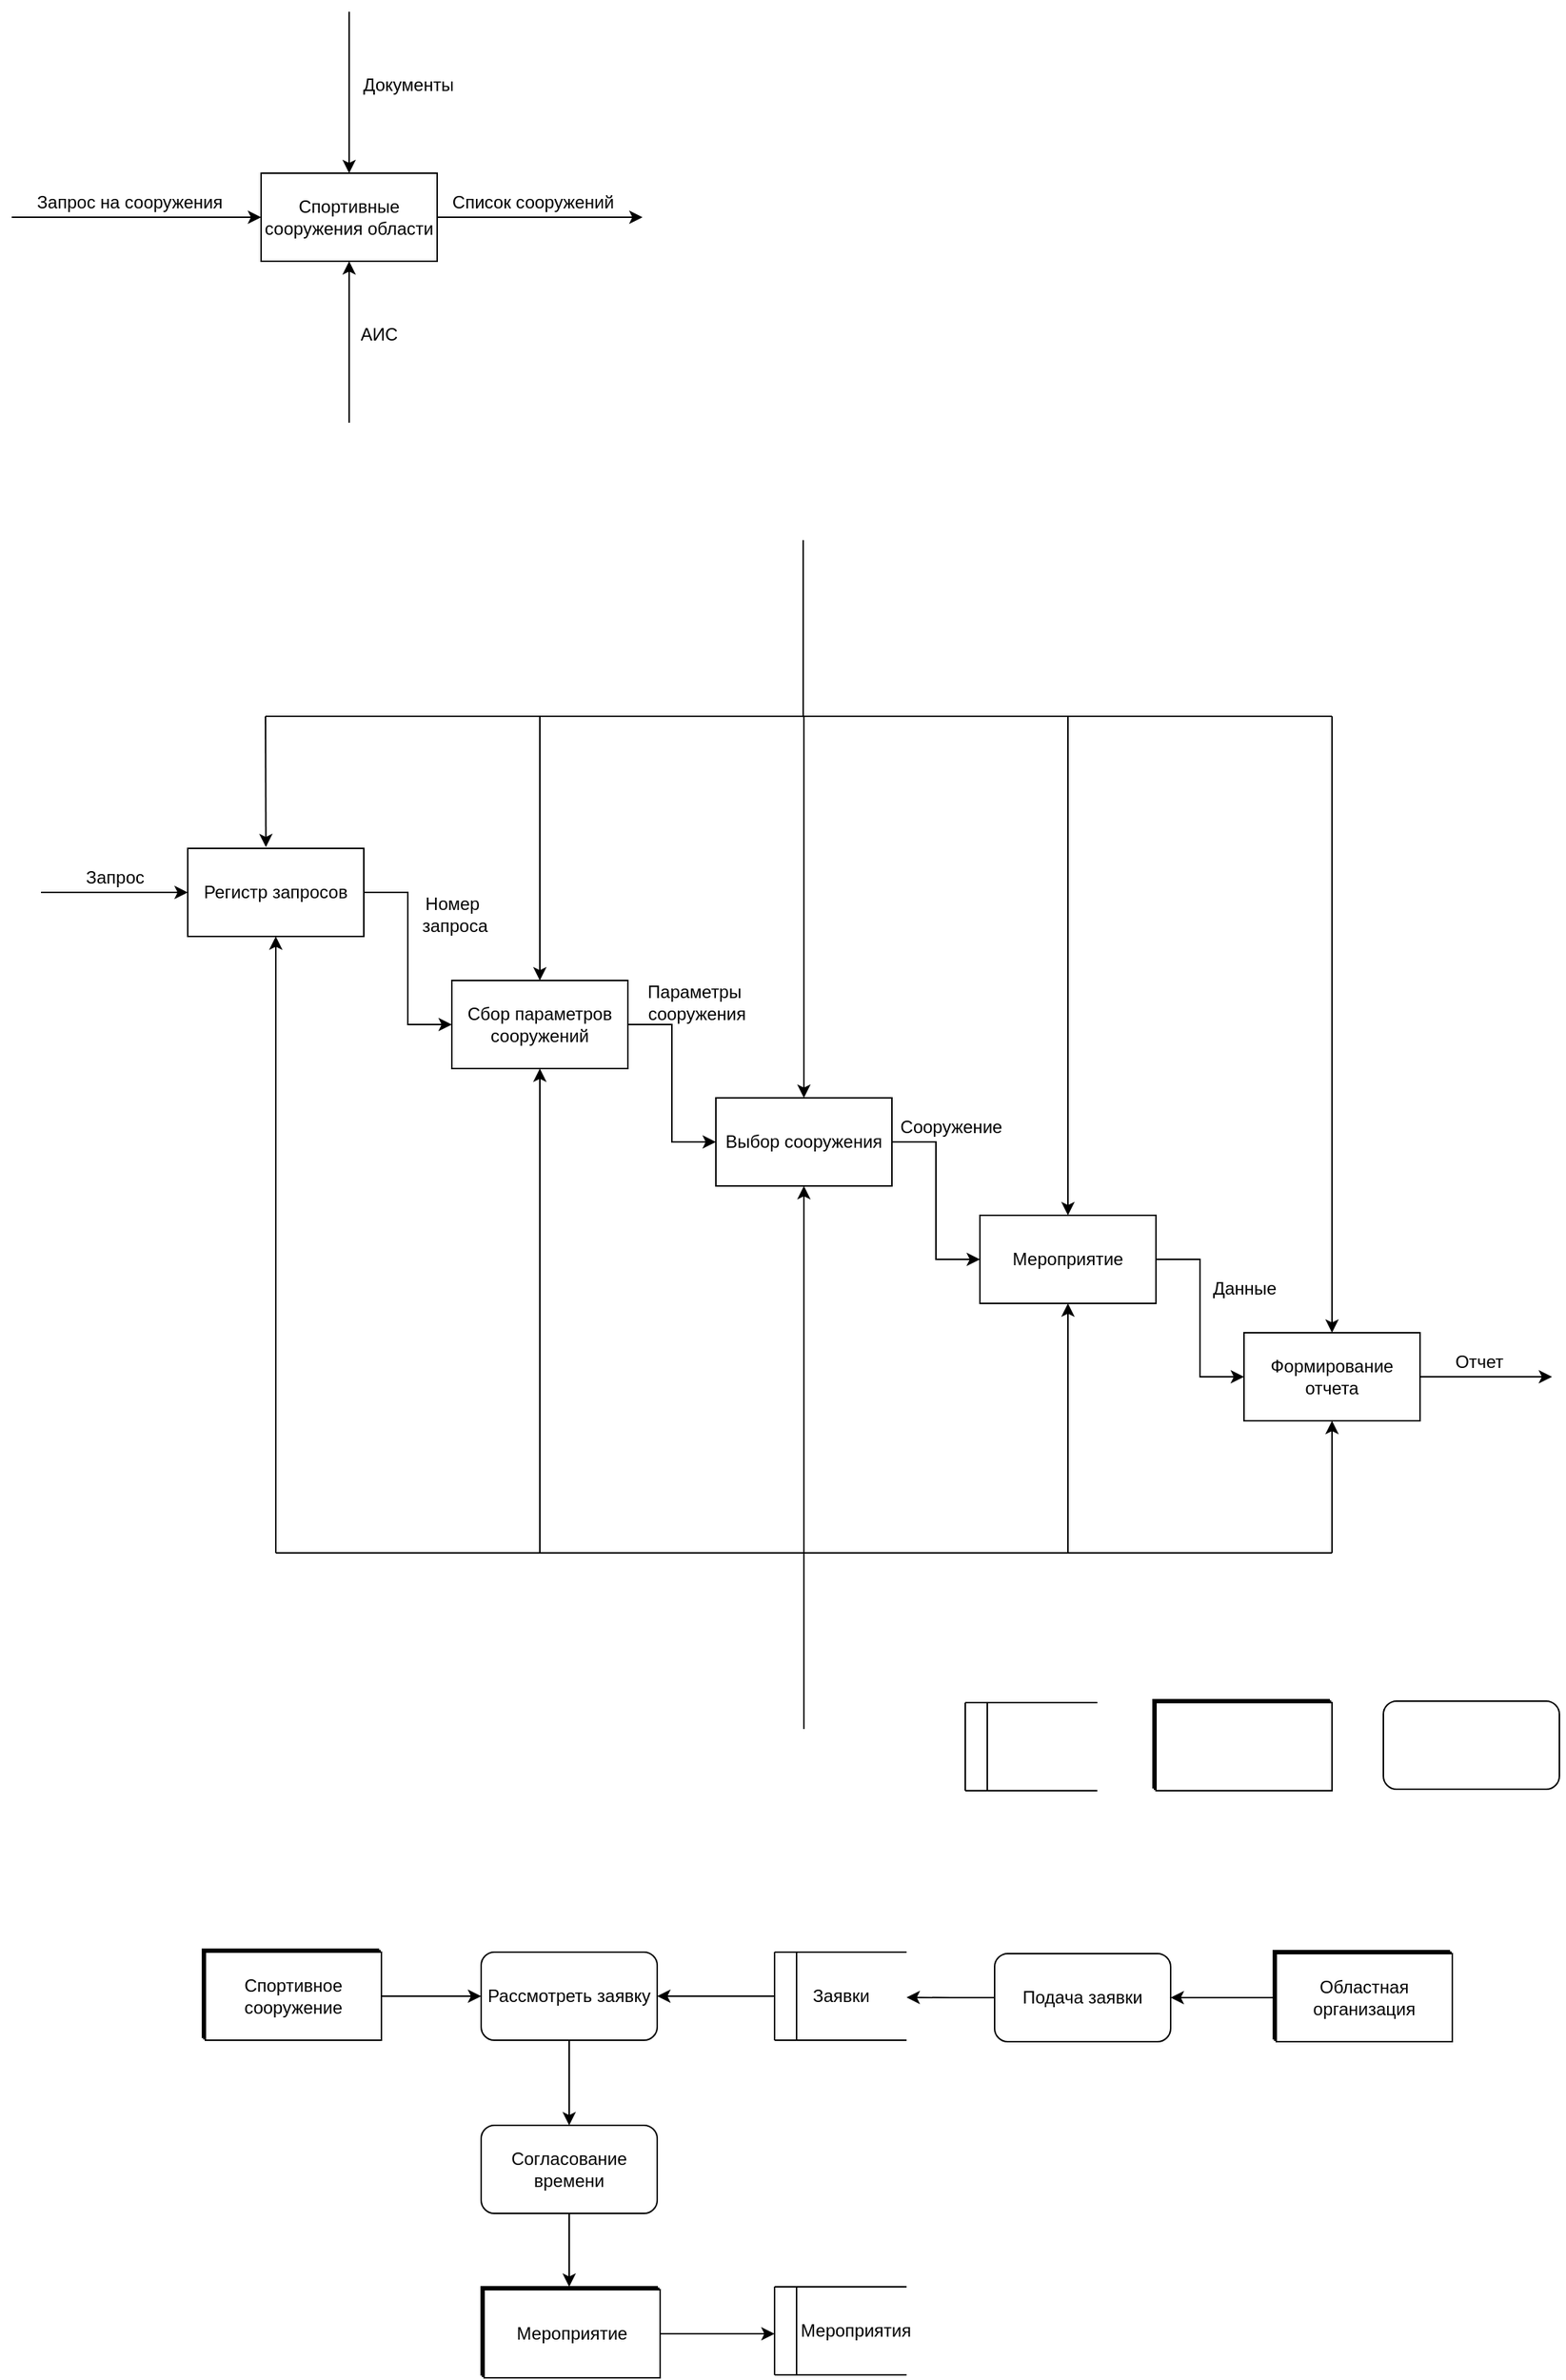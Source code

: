 <mxfile version="14.6.11" type="github">
  <diagram id="JcpFo3pnrb1yveTzviW8" name="Page-1">
    <mxGraphModel dx="1185" dy="670" grid="1" gridSize="10" guides="1" tooltips="1" connect="1" arrows="1" fold="1" page="1" pageScale="1" pageWidth="827" pageHeight="1169" math="0" shadow="0">
      <root>
        <mxCell id="0" />
        <mxCell id="1" parent="0" />
        <mxCell id="RXx_gNftj5iXkbYdSQBd-1" value="Спортивные сооружения области" style="rounded=0;whiteSpace=wrap;html=1;" vertex="1" parent="1">
          <mxGeometry x="180" y="120" width="120" height="60" as="geometry" />
        </mxCell>
        <mxCell id="RXx_gNftj5iXkbYdSQBd-2" value="" style="endArrow=classic;html=1;entryX=0;entryY=0.5;entryDx=0;entryDy=0;" edge="1" parent="1" target="RXx_gNftj5iXkbYdSQBd-1">
          <mxGeometry width="50" height="50" relative="1" as="geometry">
            <mxPoint x="10" y="150" as="sourcePoint" />
            <mxPoint x="260" y="110" as="targetPoint" />
          </mxGeometry>
        </mxCell>
        <mxCell id="RXx_gNftj5iXkbYdSQBd-3" value="Запрос на сооружения" style="text;html=1;align=center;verticalAlign=middle;resizable=0;points=[];autosize=1;strokeColor=none;" vertex="1" parent="1">
          <mxGeometry x="20" y="130" width="140" height="20" as="geometry" />
        </mxCell>
        <mxCell id="RXx_gNftj5iXkbYdSQBd-4" value="" style="endArrow=classic;html=1;entryX=0.5;entryY=0;entryDx=0;entryDy=0;" edge="1" parent="1" target="RXx_gNftj5iXkbYdSQBd-1">
          <mxGeometry width="50" height="50" relative="1" as="geometry">
            <mxPoint x="240" y="10" as="sourcePoint" />
            <mxPoint x="260" y="110" as="targetPoint" />
          </mxGeometry>
        </mxCell>
        <mxCell id="RXx_gNftj5iXkbYdSQBd-5" value="Документы" style="text;html=1;align=center;verticalAlign=middle;resizable=0;points=[];autosize=1;strokeColor=none;" vertex="1" parent="1">
          <mxGeometry x="240" y="50" width="80" height="20" as="geometry" />
        </mxCell>
        <mxCell id="RXx_gNftj5iXkbYdSQBd-6" value="" style="endArrow=classic;html=1;entryX=0.5;entryY=1;entryDx=0;entryDy=0;" edge="1" parent="1" target="RXx_gNftj5iXkbYdSQBd-1">
          <mxGeometry width="50" height="50" relative="1" as="geometry">
            <mxPoint x="240" y="290" as="sourcePoint" />
            <mxPoint x="270" y="230" as="targetPoint" />
          </mxGeometry>
        </mxCell>
        <mxCell id="RXx_gNftj5iXkbYdSQBd-7" value="АИС" style="text;html=1;align=center;verticalAlign=middle;resizable=0;points=[];autosize=1;strokeColor=none;" vertex="1" parent="1">
          <mxGeometry x="240" y="220" width="40" height="20" as="geometry" />
        </mxCell>
        <mxCell id="RXx_gNftj5iXkbYdSQBd-8" value="" style="endArrow=classic;html=1;exitX=1;exitY=0.5;exitDx=0;exitDy=0;" edge="1" parent="1" source="RXx_gNftj5iXkbYdSQBd-1">
          <mxGeometry width="50" height="50" relative="1" as="geometry">
            <mxPoint x="210" y="210" as="sourcePoint" />
            <mxPoint x="440" y="150" as="targetPoint" />
          </mxGeometry>
        </mxCell>
        <mxCell id="RXx_gNftj5iXkbYdSQBd-9" value="Список сооружений" style="text;html=1;align=center;verticalAlign=middle;resizable=0;points=[];autosize=1;strokeColor=none;" vertex="1" parent="1">
          <mxGeometry x="300" y="130" width="130" height="20" as="geometry" />
        </mxCell>
        <mxCell id="RXx_gNftj5iXkbYdSQBd-10" value="" style="endArrow=classic;html=1;" edge="1" parent="1">
          <mxGeometry width="50" height="50" relative="1" as="geometry">
            <mxPoint x="30" y="610" as="sourcePoint" />
            <mxPoint x="130" y="610" as="targetPoint" />
          </mxGeometry>
        </mxCell>
        <mxCell id="RXx_gNftj5iXkbYdSQBd-11" value="Запрос" style="text;html=1;align=center;verticalAlign=middle;resizable=0;points=[];autosize=1;strokeColor=none;" vertex="1" parent="1">
          <mxGeometry x="50" y="590" width="60" height="20" as="geometry" />
        </mxCell>
        <mxCell id="RXx_gNftj5iXkbYdSQBd-15" style="edgeStyle=orthogonalEdgeStyle;rounded=0;orthogonalLoop=1;jettySize=auto;html=1;entryX=0;entryY=0.5;entryDx=0;entryDy=0;" edge="1" parent="1" source="RXx_gNftj5iXkbYdSQBd-12" target="RXx_gNftj5iXkbYdSQBd-13">
          <mxGeometry relative="1" as="geometry" />
        </mxCell>
        <mxCell id="RXx_gNftj5iXkbYdSQBd-12" value="Регистр запросов" style="rounded=0;whiteSpace=wrap;html=1;" vertex="1" parent="1">
          <mxGeometry x="130" y="580" width="120" height="60" as="geometry" />
        </mxCell>
        <mxCell id="RXx_gNftj5iXkbYdSQBd-18" style="edgeStyle=orthogonalEdgeStyle;rounded=0;orthogonalLoop=1;jettySize=auto;html=1;entryX=0;entryY=0.5;entryDx=0;entryDy=0;" edge="1" parent="1" source="RXx_gNftj5iXkbYdSQBd-13" target="RXx_gNftj5iXkbYdSQBd-17">
          <mxGeometry relative="1" as="geometry" />
        </mxCell>
        <mxCell id="RXx_gNftj5iXkbYdSQBd-13" value="Сбор параметров сооружений" style="rounded=0;whiteSpace=wrap;html=1;" vertex="1" parent="1">
          <mxGeometry x="310" y="670" width="120" height="60" as="geometry" />
        </mxCell>
        <mxCell id="RXx_gNftj5iXkbYdSQBd-16" value="Номер&lt;br&gt;&amp;nbsp;запроса" style="text;html=1;align=center;verticalAlign=middle;resizable=0;points=[];autosize=1;strokeColor=none;" vertex="1" parent="1">
          <mxGeometry x="280" y="610" width="60" height="30" as="geometry" />
        </mxCell>
        <mxCell id="RXx_gNftj5iXkbYdSQBd-21" style="edgeStyle=orthogonalEdgeStyle;rounded=0;orthogonalLoop=1;jettySize=auto;html=1;entryX=0;entryY=0.5;entryDx=0;entryDy=0;" edge="1" parent="1" source="RXx_gNftj5iXkbYdSQBd-17" target="RXx_gNftj5iXkbYdSQBd-20">
          <mxGeometry relative="1" as="geometry" />
        </mxCell>
        <mxCell id="RXx_gNftj5iXkbYdSQBd-17" value="Выбор сооружения" style="rounded=0;whiteSpace=wrap;html=1;" vertex="1" parent="1">
          <mxGeometry x="490" y="750" width="120" height="60" as="geometry" />
        </mxCell>
        <mxCell id="RXx_gNftj5iXkbYdSQBd-19" value="Сооружение" style="text;html=1;align=center;verticalAlign=middle;resizable=0;points=[];autosize=1;strokeColor=none;" vertex="1" parent="1">
          <mxGeometry x="610" y="760" width="80" height="20" as="geometry" />
        </mxCell>
        <mxCell id="RXx_gNftj5iXkbYdSQBd-25" style="edgeStyle=orthogonalEdgeStyle;rounded=0;orthogonalLoop=1;jettySize=auto;html=1;entryX=0;entryY=0.5;entryDx=0;entryDy=0;" edge="1" parent="1" source="RXx_gNftj5iXkbYdSQBd-20" target="RXx_gNftj5iXkbYdSQBd-24">
          <mxGeometry relative="1" as="geometry" />
        </mxCell>
        <mxCell id="RXx_gNftj5iXkbYdSQBd-20" value="Мероприятие" style="rounded=0;whiteSpace=wrap;html=1;" vertex="1" parent="1">
          <mxGeometry x="670" y="830" width="120" height="60" as="geometry" />
        </mxCell>
        <mxCell id="RXx_gNftj5iXkbYdSQBd-22" value="Параметры&lt;br&gt;&amp;nbsp;сооружения" style="text;html=1;align=center;verticalAlign=middle;resizable=0;points=[];autosize=1;strokeColor=none;" vertex="1" parent="1">
          <mxGeometry x="430" y="670" width="90" height="30" as="geometry" />
        </mxCell>
        <mxCell id="RXx_gNftj5iXkbYdSQBd-23" value="Данные" style="text;html=1;align=center;verticalAlign=middle;resizable=0;points=[];autosize=1;strokeColor=none;" vertex="1" parent="1">
          <mxGeometry x="820" y="870" width="60" height="20" as="geometry" />
        </mxCell>
        <mxCell id="RXx_gNftj5iXkbYdSQBd-27" style="edgeStyle=orthogonalEdgeStyle;rounded=0;orthogonalLoop=1;jettySize=auto;html=1;exitX=1;exitY=0.5;exitDx=0;exitDy=0;" edge="1" parent="1" source="RXx_gNftj5iXkbYdSQBd-24">
          <mxGeometry relative="1" as="geometry">
            <mxPoint x="1060" y="940" as="targetPoint" />
          </mxGeometry>
        </mxCell>
        <mxCell id="RXx_gNftj5iXkbYdSQBd-24" value="Формирование отчета" style="rounded=0;whiteSpace=wrap;html=1;" vertex="1" parent="1">
          <mxGeometry x="850" y="910" width="120" height="60" as="geometry" />
        </mxCell>
        <mxCell id="RXx_gNftj5iXkbYdSQBd-28" value="Отчет" style="text;html=1;align=center;verticalAlign=middle;resizable=0;points=[];autosize=1;strokeColor=none;" vertex="1" parent="1">
          <mxGeometry x="985" y="920" width="50" height="20" as="geometry" />
        </mxCell>
        <mxCell id="RXx_gNftj5iXkbYdSQBd-30" value="" style="endArrow=none;html=1;" edge="1" parent="1">
          <mxGeometry width="50" height="50" relative="1" as="geometry">
            <mxPoint x="190" y="1060" as="sourcePoint" />
            <mxPoint x="910" y="1060" as="targetPoint" />
          </mxGeometry>
        </mxCell>
        <mxCell id="RXx_gNftj5iXkbYdSQBd-33" value="" style="endArrow=classic;html=1;entryX=0.5;entryY=1;entryDx=0;entryDy=0;" edge="1" parent="1" target="RXx_gNftj5iXkbYdSQBd-12">
          <mxGeometry width="50" height="50" relative="1" as="geometry">
            <mxPoint x="190" y="1060" as="sourcePoint" />
            <mxPoint x="190" y="940" as="targetPoint" />
          </mxGeometry>
        </mxCell>
        <mxCell id="RXx_gNftj5iXkbYdSQBd-34" value="" style="endArrow=classic;html=1;entryX=0.5;entryY=1;entryDx=0;entryDy=0;" edge="1" parent="1" target="RXx_gNftj5iXkbYdSQBd-13">
          <mxGeometry width="50" height="50" relative="1" as="geometry">
            <mxPoint x="370" y="1060" as="sourcePoint" />
            <mxPoint x="500" y="860" as="targetPoint" />
          </mxGeometry>
        </mxCell>
        <mxCell id="RXx_gNftj5iXkbYdSQBd-35" value="" style="endArrow=classic;html=1;entryX=0.5;entryY=1;entryDx=0;entryDy=0;" edge="1" parent="1" target="RXx_gNftj5iXkbYdSQBd-17">
          <mxGeometry width="50" height="50" relative="1" as="geometry">
            <mxPoint x="550" y="1060" as="sourcePoint" />
            <mxPoint x="550" y="910" as="targetPoint" />
          </mxGeometry>
        </mxCell>
        <mxCell id="RXx_gNftj5iXkbYdSQBd-36" value="" style="endArrow=classic;html=1;entryX=0.5;entryY=1;entryDx=0;entryDy=0;" edge="1" parent="1" target="RXx_gNftj5iXkbYdSQBd-20">
          <mxGeometry width="50" height="50" relative="1" as="geometry">
            <mxPoint x="730" y="1060" as="sourcePoint" />
            <mxPoint x="750" y="900" as="targetPoint" />
          </mxGeometry>
        </mxCell>
        <mxCell id="RXx_gNftj5iXkbYdSQBd-37" value="" style="endArrow=classic;html=1;entryX=0.5;entryY=1;entryDx=0;entryDy=0;" edge="1" parent="1" target="RXx_gNftj5iXkbYdSQBd-24">
          <mxGeometry width="50" height="50" relative="1" as="geometry">
            <mxPoint x="910" y="1060" as="sourcePoint" />
            <mxPoint x="830" y="980" as="targetPoint" />
          </mxGeometry>
        </mxCell>
        <mxCell id="RXx_gNftj5iXkbYdSQBd-38" value="" style="endArrow=none;html=1;" edge="1" parent="1">
          <mxGeometry width="50" height="50" relative="1" as="geometry">
            <mxPoint x="183.0" y="490" as="sourcePoint" />
            <mxPoint x="910" y="490" as="targetPoint" />
          </mxGeometry>
        </mxCell>
        <mxCell id="RXx_gNftj5iXkbYdSQBd-39" value="" style="endArrow=classic;html=1;entryX=0.5;entryY=0;entryDx=0;entryDy=0;" edge="1" parent="1" target="RXx_gNftj5iXkbYdSQBd-24">
          <mxGeometry width="50" height="50" relative="1" as="geometry">
            <mxPoint x="910" y="490" as="sourcePoint" />
            <mxPoint x="930" y="750" as="targetPoint" />
          </mxGeometry>
        </mxCell>
        <mxCell id="RXx_gNftj5iXkbYdSQBd-40" value="" style="endArrow=classic;html=1;entryX=0.5;entryY=0;entryDx=0;entryDy=0;" edge="1" parent="1" target="RXx_gNftj5iXkbYdSQBd-20">
          <mxGeometry width="50" height="50" relative="1" as="geometry">
            <mxPoint x="730" y="490" as="sourcePoint" />
            <mxPoint x="700" y="610" as="targetPoint" />
          </mxGeometry>
        </mxCell>
        <mxCell id="RXx_gNftj5iXkbYdSQBd-41" value="" style="endArrow=classic;html=1;entryX=0.5;entryY=0;entryDx=0;entryDy=0;" edge="1" parent="1" target="RXx_gNftj5iXkbYdSQBd-17">
          <mxGeometry width="50" height="50" relative="1" as="geometry">
            <mxPoint x="550" y="490" as="sourcePoint" />
            <mxPoint x="740" y="470" as="targetPoint" />
          </mxGeometry>
        </mxCell>
        <mxCell id="RXx_gNftj5iXkbYdSQBd-42" value="" style="endArrow=classic;html=1;entryX=0.5;entryY=0;entryDx=0;entryDy=0;" edge="1" parent="1" target="RXx_gNftj5iXkbYdSQBd-13">
          <mxGeometry width="50" height="50" relative="1" as="geometry">
            <mxPoint x="370" y="490" as="sourcePoint" />
            <mxPoint x="490" y="490" as="targetPoint" />
          </mxGeometry>
        </mxCell>
        <mxCell id="RXx_gNftj5iXkbYdSQBd-43" value="" style="endArrow=classic;html=1;entryX=0.444;entryY=-0.014;entryDx=0;entryDy=0;entryPerimeter=0;" edge="1" parent="1" target="RXx_gNftj5iXkbYdSQBd-12">
          <mxGeometry width="50" height="50" relative="1" as="geometry">
            <mxPoint x="183" y="490" as="sourcePoint" />
            <mxPoint x="200.0" y="480" as="targetPoint" />
          </mxGeometry>
        </mxCell>
        <mxCell id="RXx_gNftj5iXkbYdSQBd-45" value="" style="endArrow=none;html=1;" edge="1" parent="1">
          <mxGeometry width="50" height="50" relative="1" as="geometry">
            <mxPoint x="550" y="1180" as="sourcePoint" />
            <mxPoint x="550" y="1060" as="targetPoint" />
          </mxGeometry>
        </mxCell>
        <mxCell id="RXx_gNftj5iXkbYdSQBd-46" value="" style="endArrow=none;html=1;" edge="1" parent="1">
          <mxGeometry width="50" height="50" relative="1" as="geometry">
            <mxPoint x="549.5" y="490" as="sourcePoint" />
            <mxPoint x="549.5" y="370" as="targetPoint" />
          </mxGeometry>
        </mxCell>
        <mxCell id="RXx_gNftj5iXkbYdSQBd-80" style="edgeStyle=orthogonalEdgeStyle;rounded=0;orthogonalLoop=1;jettySize=auto;html=1;exitX=0;exitY=0.5;exitDx=0;exitDy=0;" edge="1" parent="1" source="RXx_gNftj5iXkbYdSQBd-47">
          <mxGeometry relative="1" as="geometry">
            <mxPoint x="620" y="1362.857" as="targetPoint" />
          </mxGeometry>
        </mxCell>
        <mxCell id="RXx_gNftj5iXkbYdSQBd-47" value="Подача заявки" style="rounded=1;whiteSpace=wrap;html=1;" vertex="1" parent="1">
          <mxGeometry x="680" y="1333" width="120" height="60" as="geometry" />
        </mxCell>
        <mxCell id="RXx_gNftj5iXkbYdSQBd-51" value="" style="group" vertex="1" connectable="0" parent="1">
          <mxGeometry x="788" y="1160" width="122" height="62" as="geometry" />
        </mxCell>
        <mxCell id="RXx_gNftj5iXkbYdSQBd-48" value="" style="rounded=0;whiteSpace=wrap;html=1;" vertex="1" parent="RXx_gNftj5iXkbYdSQBd-51">
          <mxGeometry width="120" height="60" as="geometry" />
        </mxCell>
        <mxCell id="RXx_gNftj5iXkbYdSQBd-49" value="" style="rounded=0;whiteSpace=wrap;html=1;" vertex="1" parent="RXx_gNftj5iXkbYdSQBd-51">
          <mxGeometry x="1" y="1" width="120" height="60" as="geometry" />
        </mxCell>
        <mxCell id="RXx_gNftj5iXkbYdSQBd-50" value="" style="rounded=0;whiteSpace=wrap;html=1;" vertex="1" parent="RXx_gNftj5iXkbYdSQBd-51">
          <mxGeometry x="2" y="2" width="120" height="60" as="geometry" />
        </mxCell>
        <mxCell id="RXx_gNftj5iXkbYdSQBd-58" value="" style="group" vertex="1" connectable="0" parent="1">
          <mxGeometry x="660" y="1162" width="90" height="60" as="geometry" />
        </mxCell>
        <mxCell id="RXx_gNftj5iXkbYdSQBd-53" value="" style="endArrow=none;html=1;" edge="1" parent="RXx_gNftj5iXkbYdSQBd-58">
          <mxGeometry width="50" height="50" as="geometry">
            <mxPoint y="60" as="sourcePoint" />
            <mxPoint as="targetPoint" />
          </mxGeometry>
        </mxCell>
        <mxCell id="RXx_gNftj5iXkbYdSQBd-54" value="" style="endArrow=none;html=1;" edge="1" parent="RXx_gNftj5iXkbYdSQBd-58">
          <mxGeometry x="5" width="50" height="50" as="geometry">
            <mxPoint x="15" y="60" as="sourcePoint" />
            <mxPoint x="15" as="targetPoint" />
          </mxGeometry>
        </mxCell>
        <mxCell id="RXx_gNftj5iXkbYdSQBd-55" value="" style="endArrow=none;html=1;" edge="1" parent="RXx_gNftj5iXkbYdSQBd-58">
          <mxGeometry width="50" height="50" as="geometry">
            <mxPoint as="sourcePoint" />
            <mxPoint x="90" as="targetPoint" />
          </mxGeometry>
        </mxCell>
        <mxCell id="RXx_gNftj5iXkbYdSQBd-56" value="" style="endArrow=none;html=1;" edge="1" parent="RXx_gNftj5iXkbYdSQBd-58">
          <mxGeometry width="50" height="50" as="geometry">
            <mxPoint y="60" as="sourcePoint" />
            <mxPoint x="90" y="60" as="targetPoint" />
          </mxGeometry>
        </mxCell>
        <mxCell id="RXx_gNftj5iXkbYdSQBd-59" value="" style="group" vertex="1" connectable="0" parent="1">
          <mxGeometry x="140" y="1330" width="122" height="62" as="geometry" />
        </mxCell>
        <mxCell id="RXx_gNftj5iXkbYdSQBd-60" value="" style="rounded=0;whiteSpace=wrap;html=1;" vertex="1" parent="RXx_gNftj5iXkbYdSQBd-59">
          <mxGeometry width="120" height="60" as="geometry" />
        </mxCell>
        <mxCell id="RXx_gNftj5iXkbYdSQBd-61" value="" style="rounded=0;whiteSpace=wrap;html=1;" vertex="1" parent="RXx_gNftj5iXkbYdSQBd-59">
          <mxGeometry x="1" y="1" width="120" height="60" as="geometry" />
        </mxCell>
        <mxCell id="RXx_gNftj5iXkbYdSQBd-62" value="Спортивное сооружение" style="rounded=0;whiteSpace=wrap;html=1;" vertex="1" parent="RXx_gNftj5iXkbYdSQBd-59">
          <mxGeometry x="2" y="2" width="120" height="60" as="geometry" />
        </mxCell>
        <mxCell id="RXx_gNftj5iXkbYdSQBd-63" value="" style="group" vertex="1" connectable="0" parent="1">
          <mxGeometry x="330" y="1560" width="122" height="62" as="geometry" />
        </mxCell>
        <mxCell id="RXx_gNftj5iXkbYdSQBd-64" value="" style="rounded=0;whiteSpace=wrap;html=1;" vertex="1" parent="RXx_gNftj5iXkbYdSQBd-63">
          <mxGeometry width="120" height="60" as="geometry" />
        </mxCell>
        <mxCell id="RXx_gNftj5iXkbYdSQBd-65" value="" style="rounded=0;whiteSpace=wrap;html=1;" vertex="1" parent="RXx_gNftj5iXkbYdSQBd-63">
          <mxGeometry x="1" y="1" width="120" height="60" as="geometry" />
        </mxCell>
        <mxCell id="RXx_gNftj5iXkbYdSQBd-66" value="Мероприятие" style="rounded=0;whiteSpace=wrap;html=1;" vertex="1" parent="RXx_gNftj5iXkbYdSQBd-63">
          <mxGeometry x="2" y="2" width="120" height="60" as="geometry" />
        </mxCell>
        <mxCell id="RXx_gNftj5iXkbYdSQBd-67" value="" style="group" vertex="1" connectable="0" parent="1">
          <mxGeometry x="870" y="1331" width="122" height="62" as="geometry" />
        </mxCell>
        <mxCell id="RXx_gNftj5iXkbYdSQBd-68" value="" style="rounded=0;whiteSpace=wrap;html=1;" vertex="1" parent="RXx_gNftj5iXkbYdSQBd-67">
          <mxGeometry width="120" height="60" as="geometry" />
        </mxCell>
        <mxCell id="RXx_gNftj5iXkbYdSQBd-69" value="" style="rounded=0;whiteSpace=wrap;html=1;" vertex="1" parent="RXx_gNftj5iXkbYdSQBd-67">
          <mxGeometry x="1" y="1" width="120" height="60" as="geometry" />
        </mxCell>
        <mxCell id="RXx_gNftj5iXkbYdSQBd-70" value="Областная организация" style="rounded=0;whiteSpace=wrap;html=1;" vertex="1" parent="RXx_gNftj5iXkbYdSQBd-67">
          <mxGeometry x="2" y="2" width="120" height="60" as="geometry" />
        </mxCell>
        <mxCell id="RXx_gNftj5iXkbYdSQBd-71" style="edgeStyle=orthogonalEdgeStyle;rounded=0;orthogonalLoop=1;jettySize=auto;html=1;" edge="1" parent="1" source="RXx_gNftj5iXkbYdSQBd-70" target="RXx_gNftj5iXkbYdSQBd-47">
          <mxGeometry relative="1" as="geometry" />
        </mxCell>
        <mxCell id="RXx_gNftj5iXkbYdSQBd-85" style="edgeStyle=orthogonalEdgeStyle;rounded=0;orthogonalLoop=1;jettySize=auto;html=1;" edge="1" parent="1" source="RXx_gNftj5iXkbYdSQBd-72" target="RXx_gNftj5iXkbYdSQBd-84">
          <mxGeometry relative="1" as="geometry" />
        </mxCell>
        <mxCell id="RXx_gNftj5iXkbYdSQBd-72" value="Рассмотреть заявку" style="rounded=1;whiteSpace=wrap;html=1;" vertex="1" parent="1">
          <mxGeometry x="330" y="1332" width="120" height="60" as="geometry" />
        </mxCell>
        <mxCell id="RXx_gNftj5iXkbYdSQBd-73" value="" style="group" vertex="1" connectable="0" parent="1">
          <mxGeometry x="530" y="1332" width="90" height="60" as="geometry" />
        </mxCell>
        <mxCell id="RXx_gNftj5iXkbYdSQBd-74" value="" style="endArrow=none;html=1;" edge="1" parent="RXx_gNftj5iXkbYdSQBd-73">
          <mxGeometry width="50" height="50" as="geometry">
            <mxPoint y="60" as="sourcePoint" />
            <mxPoint as="targetPoint" />
          </mxGeometry>
        </mxCell>
        <mxCell id="RXx_gNftj5iXkbYdSQBd-75" value="" style="endArrow=none;html=1;" edge="1" parent="RXx_gNftj5iXkbYdSQBd-73">
          <mxGeometry x="5" width="50" height="50" as="geometry">
            <mxPoint x="15" y="60" as="sourcePoint" />
            <mxPoint x="15" as="targetPoint" />
          </mxGeometry>
        </mxCell>
        <mxCell id="RXx_gNftj5iXkbYdSQBd-76" value="" style="endArrow=none;html=1;" edge="1" parent="RXx_gNftj5iXkbYdSQBd-73">
          <mxGeometry width="50" height="50" as="geometry">
            <mxPoint as="sourcePoint" />
            <mxPoint x="90" as="targetPoint" />
          </mxGeometry>
        </mxCell>
        <mxCell id="RXx_gNftj5iXkbYdSQBd-77" value="" style="endArrow=none;html=1;" edge="1" parent="RXx_gNftj5iXkbYdSQBd-73">
          <mxGeometry width="50" height="50" as="geometry">
            <mxPoint y="60" as="sourcePoint" />
            <mxPoint x="90" y="60" as="targetPoint" />
          </mxGeometry>
        </mxCell>
        <mxCell id="RXx_gNftj5iXkbYdSQBd-78" value="Заявки" style="text;html=1;align=center;verticalAlign=middle;resizable=0;points=[];autosize=1;strokeColor=none;" vertex="1" parent="RXx_gNftj5iXkbYdSQBd-73">
          <mxGeometry x="20" y="20" width="50" height="20" as="geometry" />
        </mxCell>
        <mxCell id="RXx_gNftj5iXkbYdSQBd-81" style="edgeStyle=orthogonalEdgeStyle;rounded=0;orthogonalLoop=1;jettySize=auto;html=1;exitX=1;exitY=0.5;exitDx=0;exitDy=0;entryX=0;entryY=0.5;entryDx=0;entryDy=0;" edge="1" parent="1" source="RXx_gNftj5iXkbYdSQBd-62" target="RXx_gNftj5iXkbYdSQBd-72">
          <mxGeometry relative="1" as="geometry" />
        </mxCell>
        <mxCell id="RXx_gNftj5iXkbYdSQBd-83" value="" style="endArrow=classic;html=1;entryX=1;entryY=0.5;entryDx=0;entryDy=0;" edge="1" parent="1" target="RXx_gNftj5iXkbYdSQBd-72">
          <mxGeometry width="50" height="50" relative="1" as="geometry">
            <mxPoint x="530" y="1362" as="sourcePoint" />
            <mxPoint x="620" y="1361" as="targetPoint" />
          </mxGeometry>
        </mxCell>
        <mxCell id="RXx_gNftj5iXkbYdSQBd-86" style="edgeStyle=orthogonalEdgeStyle;rounded=0;orthogonalLoop=1;jettySize=auto;html=1;entryX=0.5;entryY=0;entryDx=0;entryDy=0;" edge="1" parent="1" source="RXx_gNftj5iXkbYdSQBd-84" target="RXx_gNftj5iXkbYdSQBd-64">
          <mxGeometry relative="1" as="geometry" />
        </mxCell>
        <mxCell id="RXx_gNftj5iXkbYdSQBd-84" value="Согласование времени" style="rounded=1;whiteSpace=wrap;html=1;" vertex="1" parent="1">
          <mxGeometry x="330" y="1450" width="120" height="60" as="geometry" />
        </mxCell>
        <mxCell id="RXx_gNftj5iXkbYdSQBd-87" value="" style="group" vertex="1" connectable="0" parent="1">
          <mxGeometry x="530" y="1560" width="90" height="60" as="geometry" />
        </mxCell>
        <mxCell id="RXx_gNftj5iXkbYdSQBd-88" value="" style="endArrow=none;html=1;" edge="1" parent="RXx_gNftj5iXkbYdSQBd-87">
          <mxGeometry width="50" height="50" as="geometry">
            <mxPoint y="60" as="sourcePoint" />
            <mxPoint as="targetPoint" />
          </mxGeometry>
        </mxCell>
        <mxCell id="RXx_gNftj5iXkbYdSQBd-89" value="" style="endArrow=none;html=1;" edge="1" parent="RXx_gNftj5iXkbYdSQBd-87">
          <mxGeometry x="5" width="50" height="50" as="geometry">
            <mxPoint x="15" y="60" as="sourcePoint" />
            <mxPoint x="15" as="targetPoint" />
          </mxGeometry>
        </mxCell>
        <mxCell id="RXx_gNftj5iXkbYdSQBd-90" value="" style="endArrow=none;html=1;" edge="1" parent="RXx_gNftj5iXkbYdSQBd-87">
          <mxGeometry width="50" height="50" as="geometry">
            <mxPoint as="sourcePoint" />
            <mxPoint x="90" as="targetPoint" />
          </mxGeometry>
        </mxCell>
        <mxCell id="RXx_gNftj5iXkbYdSQBd-91" value="" style="endArrow=none;html=1;" edge="1" parent="RXx_gNftj5iXkbYdSQBd-87">
          <mxGeometry width="50" height="50" as="geometry">
            <mxPoint y="60" as="sourcePoint" />
            <mxPoint x="90" y="60" as="targetPoint" />
          </mxGeometry>
        </mxCell>
        <mxCell id="RXx_gNftj5iXkbYdSQBd-92" value="Мероприятия" style="text;html=1;align=center;verticalAlign=middle;resizable=0;points=[];autosize=1;strokeColor=none;" vertex="1" parent="RXx_gNftj5iXkbYdSQBd-87">
          <mxGeometry x="10" y="20" width="90" height="20" as="geometry" />
        </mxCell>
        <mxCell id="RXx_gNftj5iXkbYdSQBd-93" style="edgeStyle=orthogonalEdgeStyle;rounded=0;orthogonalLoop=1;jettySize=auto;html=1;" edge="1" parent="1" source="RXx_gNftj5iXkbYdSQBd-66">
          <mxGeometry relative="1" as="geometry">
            <mxPoint x="530" y="1592" as="targetPoint" />
          </mxGeometry>
        </mxCell>
        <mxCell id="RXx_gNftj5iXkbYdSQBd-94" value="" style="rounded=1;whiteSpace=wrap;html=1;" vertex="1" parent="1">
          <mxGeometry x="945" y="1161" width="120" height="60" as="geometry" />
        </mxCell>
      </root>
    </mxGraphModel>
  </diagram>
</mxfile>
